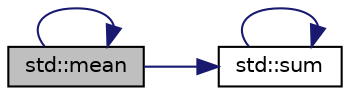 digraph "std::mean"
{
 // LATEX_PDF_SIZE
  edge [fontname="Helvetica",fontsize="10",labelfontname="Helvetica",labelfontsize="10"];
  node [fontname="Helvetica",fontsize="10",shape=record];
  rankdir="LR";
  Node1 [label="std::mean",height=0.2,width=0.4,color="black", fillcolor="grey75", style="filled", fontcolor="black",tooltip="Calculates the mean of all elements in a vector."];
  Node1 -> Node1 [color="midnightblue",fontsize="10",style="solid",fontname="Helvetica"];
  Node1 -> Node2 [color="midnightblue",fontsize="10",style="solid",fontname="Helvetica"];
  Node2 [label="std::sum",height=0.2,width=0.4,color="black", fillcolor="white", style="filled",URL="$stlVector_8hpp.html#a1c32f0429b871f122146ae59632dcd49",tooltip="Calculates the sum of all elements in a vector."];
  Node2 -> Node2 [color="midnightblue",fontsize="10",style="solid",fontname="Helvetica"];
}
